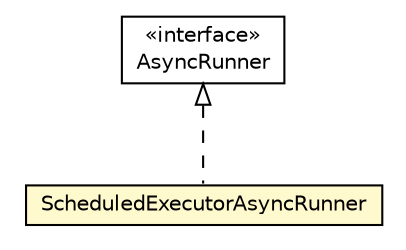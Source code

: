 #!/usr/local/bin/dot
#
# Class diagram 
# Generated by UMLGraph version R5_6-24-gf6e263 (http://www.umlgraph.org/)
#

digraph G {
	edge [fontname="Helvetica",fontsize=10,labelfontname="Helvetica",labelfontsize=10];
	node [fontname="Helvetica",fontsize=10,shape=plaintext];
	nodesep=0.25;
	ranksep=0.5;
	// io.reinert.requestor.core.AsyncRunner
	c73526 [label=<<table title="io.reinert.requestor.core.AsyncRunner" border="0" cellborder="1" cellspacing="0" cellpadding="2" port="p" href="../core/AsyncRunner.html">
		<tr><td><table border="0" cellspacing="0" cellpadding="1">
<tr><td align="center" balign="center"> &#171;interface&#187; </td></tr>
<tr><td align="center" balign="center"> AsyncRunner </td></tr>
		</table></td></tr>
		</table>>, URL="../core/AsyncRunner.html", fontname="Helvetica", fontcolor="black", fontsize=10.0];
	// io.reinert.requestor.java.ScheduledExecutorAsyncRunner
	c73603 [label=<<table title="io.reinert.requestor.java.ScheduledExecutorAsyncRunner" border="0" cellborder="1" cellspacing="0" cellpadding="2" port="p" bgcolor="lemonChiffon" href="./ScheduledExecutorAsyncRunner.html">
		<tr><td><table border="0" cellspacing="0" cellpadding="1">
<tr><td align="center" balign="center"> ScheduledExecutorAsyncRunner </td></tr>
		</table></td></tr>
		</table>>, URL="./ScheduledExecutorAsyncRunner.html", fontname="Helvetica", fontcolor="black", fontsize=10.0];
	//io.reinert.requestor.java.ScheduledExecutorAsyncRunner implements io.reinert.requestor.core.AsyncRunner
	c73526:p -> c73603:p [dir=back,arrowtail=empty,style=dashed];
}

